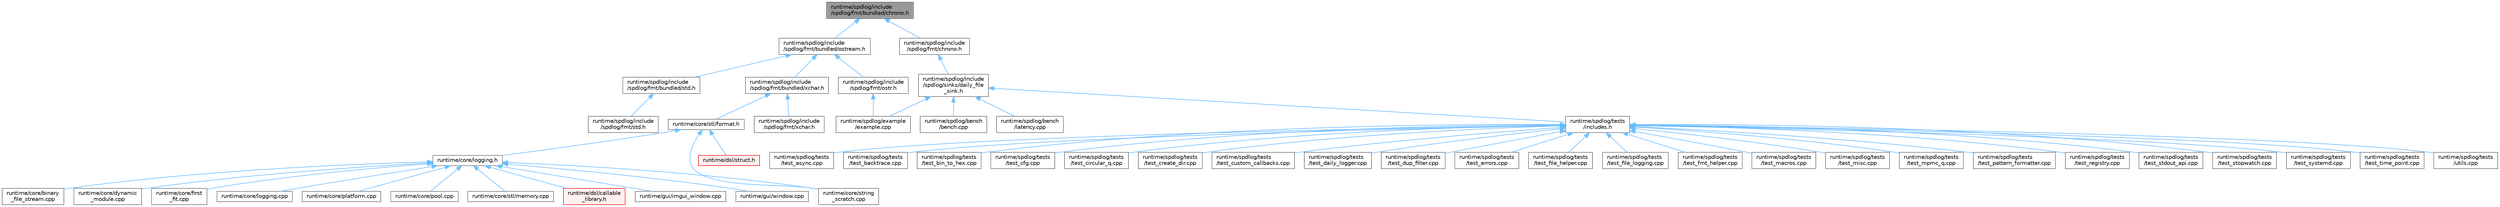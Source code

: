 digraph "runtime/spdlog/include/spdlog/fmt/bundled/chrono.h"
{
 // LATEX_PDF_SIZE
  bgcolor="transparent";
  edge [fontname=Helvetica,fontsize=10,labelfontname=Helvetica,labelfontsize=10];
  node [fontname=Helvetica,fontsize=10,shape=box,height=0.2,width=0.4];
  Node1 [id="Node000001",label="runtime/spdlog/include\l/spdlog/fmt/bundled/chrono.h",height=0.2,width=0.4,color="gray40", fillcolor="grey60", style="filled", fontcolor="black",tooltip=" "];
  Node1 -> Node2 [id="edge52_Node000001_Node000002",dir="back",color="steelblue1",style="solid",tooltip=" "];
  Node2 [id="Node000002",label="runtime/spdlog/include\l/spdlog/fmt/bundled/ostream.h",height=0.2,width=0.4,color="grey40", fillcolor="white", style="filled",URL="$ostream_8h.html",tooltip=" "];
  Node2 -> Node3 [id="edge53_Node000002_Node000003",dir="back",color="steelblue1",style="solid",tooltip=" "];
  Node3 [id="Node000003",label="runtime/spdlog/include\l/spdlog/fmt/bundled/std.h",height=0.2,width=0.4,color="grey40", fillcolor="white", style="filled",URL="$bundled_2std_8h.html",tooltip=" "];
  Node3 -> Node4 [id="edge54_Node000003_Node000004",dir="back",color="steelblue1",style="solid",tooltip=" "];
  Node4 [id="Node000004",label="runtime/spdlog/include\l/spdlog/fmt/std.h",height=0.2,width=0.4,color="grey40", fillcolor="white", style="filled",URL="$std_8h.html",tooltip=" "];
  Node2 -> Node5 [id="edge55_Node000002_Node000005",dir="back",color="steelblue1",style="solid",tooltip=" "];
  Node5 [id="Node000005",label="runtime/spdlog/include\l/spdlog/fmt/bundled/xchar.h",height=0.2,width=0.4,color="grey40", fillcolor="white", style="filled",URL="$bundled_2xchar_8h.html",tooltip=" "];
  Node5 -> Node6 [id="edge56_Node000005_Node000006",dir="back",color="steelblue1",style="solid",tooltip=" "];
  Node6 [id="Node000006",label="runtime/core/stl/format.h",height=0.2,width=0.4,color="grey40", fillcolor="white", style="filled",URL="$core_2stl_2format_8h.html",tooltip=" "];
  Node6 -> Node7 [id="edge57_Node000006_Node000007",dir="back",color="steelblue1",style="solid",tooltip=" "];
  Node7 [id="Node000007",label="runtime/core/logging.h",height=0.2,width=0.4,color="grey40", fillcolor="white", style="filled",URL="$logging_8h.html",tooltip=" "];
  Node7 -> Node8 [id="edge58_Node000007_Node000008",dir="back",color="steelblue1",style="solid",tooltip=" "];
  Node8 [id="Node000008",label="runtime/core/binary\l_file_stream.cpp",height=0.2,width=0.4,color="grey40", fillcolor="white", style="filled",URL="$binary__file__stream_8cpp.html",tooltip=" "];
  Node7 -> Node9 [id="edge59_Node000007_Node000009",dir="back",color="steelblue1",style="solid",tooltip=" "];
  Node9 [id="Node000009",label="runtime/core/dynamic\l_module.cpp",height=0.2,width=0.4,color="grey40", fillcolor="white", style="filled",URL="$dynamic__module_8cpp.html",tooltip=" "];
  Node7 -> Node10 [id="edge60_Node000007_Node000010",dir="back",color="steelblue1",style="solid",tooltip=" "];
  Node10 [id="Node000010",label="runtime/core/first\l_fit.cpp",height=0.2,width=0.4,color="grey40", fillcolor="white", style="filled",URL="$first__fit_8cpp.html",tooltip=" "];
  Node7 -> Node11 [id="edge61_Node000007_Node000011",dir="back",color="steelblue1",style="solid",tooltip=" "];
  Node11 [id="Node000011",label="runtime/core/logging.cpp",height=0.2,width=0.4,color="grey40", fillcolor="white", style="filled",URL="$logging_8cpp.html",tooltip=" "];
  Node7 -> Node12 [id="edge62_Node000007_Node000012",dir="back",color="steelblue1",style="solid",tooltip=" "];
  Node12 [id="Node000012",label="runtime/core/platform.cpp",height=0.2,width=0.4,color="grey40", fillcolor="white", style="filled",URL="$platform_8cpp.html",tooltip=" "];
  Node7 -> Node13 [id="edge63_Node000007_Node000013",dir="back",color="steelblue1",style="solid",tooltip=" "];
  Node13 [id="Node000013",label="runtime/core/pool.cpp",height=0.2,width=0.4,color="grey40", fillcolor="white", style="filled",URL="$pool_8cpp.html",tooltip=" "];
  Node7 -> Node14 [id="edge64_Node000007_Node000014",dir="back",color="steelblue1",style="solid",tooltip=" "];
  Node14 [id="Node000014",label="runtime/core/stl/memory.cpp",height=0.2,width=0.4,color="grey40", fillcolor="white", style="filled",URL="$core_2stl_2memory_8cpp.html",tooltip=" "];
  Node7 -> Node15 [id="edge65_Node000007_Node000015",dir="back",color="steelblue1",style="solid",tooltip=" "];
  Node15 [id="Node000015",label="runtime/core/string\l_scratch.cpp",height=0.2,width=0.4,color="grey40", fillcolor="white", style="filled",URL="$string__scratch_8cpp.html",tooltip=" "];
  Node7 -> Node16 [id="edge66_Node000007_Node000016",dir="back",color="steelblue1",style="solid",tooltip=" "];
  Node16 [id="Node000016",label="runtime/dsl/callable\l_library.h",height=0.2,width=0.4,color="red", fillcolor="#FFF0F0", style="filled",URL="$dsl_2callable__library_8h.html",tooltip=" "];
  Node7 -> Node19 [id="edge67_Node000007_Node000019",dir="back",color="steelblue1",style="solid",tooltip=" "];
  Node19 [id="Node000019",label="runtime/gui/imgui_window.cpp",height=0.2,width=0.4,color="grey40", fillcolor="white", style="filled",URL="$imgui__window_8cpp.html",tooltip=" "];
  Node7 -> Node20 [id="edge68_Node000007_Node000020",dir="back",color="steelblue1",style="solid",tooltip=" "];
  Node20 [id="Node000020",label="runtime/gui/window.cpp",height=0.2,width=0.4,color="grey40", fillcolor="white", style="filled",URL="$window_8cpp.html",tooltip=" "];
  Node6 -> Node15 [id="edge69_Node000006_Node000015",dir="back",color="steelblue1",style="solid",tooltip=" "];
  Node6 -> Node21 [id="edge70_Node000006_Node000021",dir="back",color="steelblue1",style="solid",tooltip=" "];
  Node21 [id="Node000021",label="runtime/dsl/struct.h",height=0.2,width=0.4,color="red", fillcolor="#FFF0F0", style="filled",URL="$struct_8h.html",tooltip=" "];
  Node5 -> Node31 [id="edge71_Node000005_Node000031",dir="back",color="steelblue1",style="solid",tooltip=" "];
  Node31 [id="Node000031",label="runtime/spdlog/include\l/spdlog/fmt/xchar.h",height=0.2,width=0.4,color="grey40", fillcolor="white", style="filled",URL="$xchar_8h.html",tooltip=" "];
  Node2 -> Node32 [id="edge72_Node000002_Node000032",dir="back",color="steelblue1",style="solid",tooltip=" "];
  Node32 [id="Node000032",label="runtime/spdlog/include\l/spdlog/fmt/ostr.h",height=0.2,width=0.4,color="grey40", fillcolor="white", style="filled",URL="$ostr_8h.html",tooltip=" "];
  Node32 -> Node33 [id="edge73_Node000032_Node000033",dir="back",color="steelblue1",style="solid",tooltip=" "];
  Node33 [id="Node000033",label="runtime/spdlog/example\l/example.cpp",height=0.2,width=0.4,color="grey40", fillcolor="white", style="filled",URL="$example_8cpp.html",tooltip=" "];
  Node1 -> Node34 [id="edge74_Node000001_Node000034",dir="back",color="steelblue1",style="solid",tooltip=" "];
  Node34 [id="Node000034",label="runtime/spdlog/include\l/spdlog/fmt/chrono.h",height=0.2,width=0.4,color="grey40", fillcolor="white", style="filled",URL="$spdlog_2include_2spdlog_2fmt_2chrono_8h.html",tooltip=" "];
  Node34 -> Node35 [id="edge75_Node000034_Node000035",dir="back",color="steelblue1",style="solid",tooltip=" "];
  Node35 [id="Node000035",label="runtime/spdlog/include\l/spdlog/sinks/daily_file\l_sink.h",height=0.2,width=0.4,color="grey40", fillcolor="white", style="filled",URL="$daily__file__sink_8h.html",tooltip=" "];
  Node35 -> Node36 [id="edge76_Node000035_Node000036",dir="back",color="steelblue1",style="solid",tooltip=" "];
  Node36 [id="Node000036",label="runtime/spdlog/bench\l/bench.cpp",height=0.2,width=0.4,color="grey40", fillcolor="white", style="filled",URL="$bench_8cpp.html",tooltip=" "];
  Node35 -> Node37 [id="edge77_Node000035_Node000037",dir="back",color="steelblue1",style="solid",tooltip=" "];
  Node37 [id="Node000037",label="runtime/spdlog/bench\l/latency.cpp",height=0.2,width=0.4,color="grey40", fillcolor="white", style="filled",URL="$latency_8cpp.html",tooltip=" "];
  Node35 -> Node33 [id="edge78_Node000035_Node000033",dir="back",color="steelblue1",style="solid",tooltip=" "];
  Node35 -> Node38 [id="edge79_Node000035_Node000038",dir="back",color="steelblue1",style="solid",tooltip=" "];
  Node38 [id="Node000038",label="runtime/spdlog/tests\l/includes.h",height=0.2,width=0.4,color="grey40", fillcolor="white", style="filled",URL="$includes_8h.html",tooltip=" "];
  Node38 -> Node39 [id="edge80_Node000038_Node000039",dir="back",color="steelblue1",style="solid",tooltip=" "];
  Node39 [id="Node000039",label="runtime/spdlog/tests\l/test_async.cpp",height=0.2,width=0.4,color="grey40", fillcolor="white", style="filled",URL="$test__async_8cpp.html",tooltip=" "];
  Node38 -> Node40 [id="edge81_Node000038_Node000040",dir="back",color="steelblue1",style="solid",tooltip=" "];
  Node40 [id="Node000040",label="runtime/spdlog/tests\l/test_backtrace.cpp",height=0.2,width=0.4,color="grey40", fillcolor="white", style="filled",URL="$test__backtrace_8cpp.html",tooltip=" "];
  Node38 -> Node41 [id="edge82_Node000038_Node000041",dir="back",color="steelblue1",style="solid",tooltip=" "];
  Node41 [id="Node000041",label="runtime/spdlog/tests\l/test_bin_to_hex.cpp",height=0.2,width=0.4,color="grey40", fillcolor="white", style="filled",URL="$test__bin__to__hex_8cpp.html",tooltip=" "];
  Node38 -> Node42 [id="edge83_Node000038_Node000042",dir="back",color="steelblue1",style="solid",tooltip=" "];
  Node42 [id="Node000042",label="runtime/spdlog/tests\l/test_cfg.cpp",height=0.2,width=0.4,color="grey40", fillcolor="white", style="filled",URL="$test__cfg_8cpp.html",tooltip=" "];
  Node38 -> Node43 [id="edge84_Node000038_Node000043",dir="back",color="steelblue1",style="solid",tooltip=" "];
  Node43 [id="Node000043",label="runtime/spdlog/tests\l/test_circular_q.cpp",height=0.2,width=0.4,color="grey40", fillcolor="white", style="filled",URL="$test__circular__q_8cpp.html",tooltip=" "];
  Node38 -> Node44 [id="edge85_Node000038_Node000044",dir="back",color="steelblue1",style="solid",tooltip=" "];
  Node44 [id="Node000044",label="runtime/spdlog/tests\l/test_create_dir.cpp",height=0.2,width=0.4,color="grey40", fillcolor="white", style="filled",URL="$test__create__dir_8cpp.html",tooltip=" "];
  Node38 -> Node45 [id="edge86_Node000038_Node000045",dir="back",color="steelblue1",style="solid",tooltip=" "];
  Node45 [id="Node000045",label="runtime/spdlog/tests\l/test_custom_callbacks.cpp",height=0.2,width=0.4,color="grey40", fillcolor="white", style="filled",URL="$test__custom__callbacks_8cpp.html",tooltip=" "];
  Node38 -> Node46 [id="edge87_Node000038_Node000046",dir="back",color="steelblue1",style="solid",tooltip=" "];
  Node46 [id="Node000046",label="runtime/spdlog/tests\l/test_daily_logger.cpp",height=0.2,width=0.4,color="grey40", fillcolor="white", style="filled",URL="$test__daily__logger_8cpp.html",tooltip=" "];
  Node38 -> Node47 [id="edge88_Node000038_Node000047",dir="back",color="steelblue1",style="solid",tooltip=" "];
  Node47 [id="Node000047",label="runtime/spdlog/tests\l/test_dup_filter.cpp",height=0.2,width=0.4,color="grey40", fillcolor="white", style="filled",URL="$test__dup__filter_8cpp.html",tooltip=" "];
  Node38 -> Node48 [id="edge89_Node000038_Node000048",dir="back",color="steelblue1",style="solid",tooltip=" "];
  Node48 [id="Node000048",label="runtime/spdlog/tests\l/test_errors.cpp",height=0.2,width=0.4,color="grey40", fillcolor="white", style="filled",URL="$test__errors_8cpp.html",tooltip=" "];
  Node38 -> Node49 [id="edge90_Node000038_Node000049",dir="back",color="steelblue1",style="solid",tooltip=" "];
  Node49 [id="Node000049",label="runtime/spdlog/tests\l/test_file_helper.cpp",height=0.2,width=0.4,color="grey40", fillcolor="white", style="filled",URL="$test__file__helper_8cpp.html",tooltip=" "];
  Node38 -> Node50 [id="edge91_Node000038_Node000050",dir="back",color="steelblue1",style="solid",tooltip=" "];
  Node50 [id="Node000050",label="runtime/spdlog/tests\l/test_file_logging.cpp",height=0.2,width=0.4,color="grey40", fillcolor="white", style="filled",URL="$test__file__logging_8cpp.html",tooltip=" "];
  Node38 -> Node51 [id="edge92_Node000038_Node000051",dir="back",color="steelblue1",style="solid",tooltip=" "];
  Node51 [id="Node000051",label="runtime/spdlog/tests\l/test_fmt_helper.cpp",height=0.2,width=0.4,color="grey40", fillcolor="white", style="filled",URL="$test__fmt__helper_8cpp.html",tooltip=" "];
  Node38 -> Node52 [id="edge93_Node000038_Node000052",dir="back",color="steelblue1",style="solid",tooltip=" "];
  Node52 [id="Node000052",label="runtime/spdlog/tests\l/test_macros.cpp",height=0.2,width=0.4,color="grey40", fillcolor="white", style="filled",URL="$test__macros_8cpp.html",tooltip=" "];
  Node38 -> Node53 [id="edge94_Node000038_Node000053",dir="back",color="steelblue1",style="solid",tooltip=" "];
  Node53 [id="Node000053",label="runtime/spdlog/tests\l/test_misc.cpp",height=0.2,width=0.4,color="grey40", fillcolor="white", style="filled",URL="$test__misc_8cpp.html",tooltip=" "];
  Node38 -> Node54 [id="edge95_Node000038_Node000054",dir="back",color="steelblue1",style="solid",tooltip=" "];
  Node54 [id="Node000054",label="runtime/spdlog/tests\l/test_mpmc_q.cpp",height=0.2,width=0.4,color="grey40", fillcolor="white", style="filled",URL="$test__mpmc__q_8cpp.html",tooltip=" "];
  Node38 -> Node55 [id="edge96_Node000038_Node000055",dir="back",color="steelblue1",style="solid",tooltip=" "];
  Node55 [id="Node000055",label="runtime/spdlog/tests\l/test_pattern_formatter.cpp",height=0.2,width=0.4,color="grey40", fillcolor="white", style="filled",URL="$test__pattern__formatter_8cpp.html",tooltip=" "];
  Node38 -> Node56 [id="edge97_Node000038_Node000056",dir="back",color="steelblue1",style="solid",tooltip=" "];
  Node56 [id="Node000056",label="runtime/spdlog/tests\l/test_registry.cpp",height=0.2,width=0.4,color="grey40", fillcolor="white", style="filled",URL="$test__registry_8cpp.html",tooltip=" "];
  Node38 -> Node57 [id="edge98_Node000038_Node000057",dir="back",color="steelblue1",style="solid",tooltip=" "];
  Node57 [id="Node000057",label="runtime/spdlog/tests\l/test_stdout_api.cpp",height=0.2,width=0.4,color="grey40", fillcolor="white", style="filled",URL="$test__stdout__api_8cpp.html",tooltip=" "];
  Node38 -> Node58 [id="edge99_Node000038_Node000058",dir="back",color="steelblue1",style="solid",tooltip=" "];
  Node58 [id="Node000058",label="runtime/spdlog/tests\l/test_stopwatch.cpp",height=0.2,width=0.4,color="grey40", fillcolor="white", style="filled",URL="$test__stopwatch_8cpp.html",tooltip=" "];
  Node38 -> Node59 [id="edge100_Node000038_Node000059",dir="back",color="steelblue1",style="solid",tooltip=" "];
  Node59 [id="Node000059",label="runtime/spdlog/tests\l/test_systemd.cpp",height=0.2,width=0.4,color="grey40", fillcolor="white", style="filled",URL="$test__systemd_8cpp.html",tooltip=" "];
  Node38 -> Node60 [id="edge101_Node000038_Node000060",dir="back",color="steelblue1",style="solid",tooltip=" "];
  Node60 [id="Node000060",label="runtime/spdlog/tests\l/test_time_point.cpp",height=0.2,width=0.4,color="grey40", fillcolor="white", style="filled",URL="$test__time__point_8cpp.html",tooltip=" "];
  Node38 -> Node61 [id="edge102_Node000038_Node000061",dir="back",color="steelblue1",style="solid",tooltip=" "];
  Node61 [id="Node000061",label="runtime/spdlog/tests\l/utils.cpp",height=0.2,width=0.4,color="grey40", fillcolor="white", style="filled",URL="$utils_8cpp.html",tooltip=" "];
}
